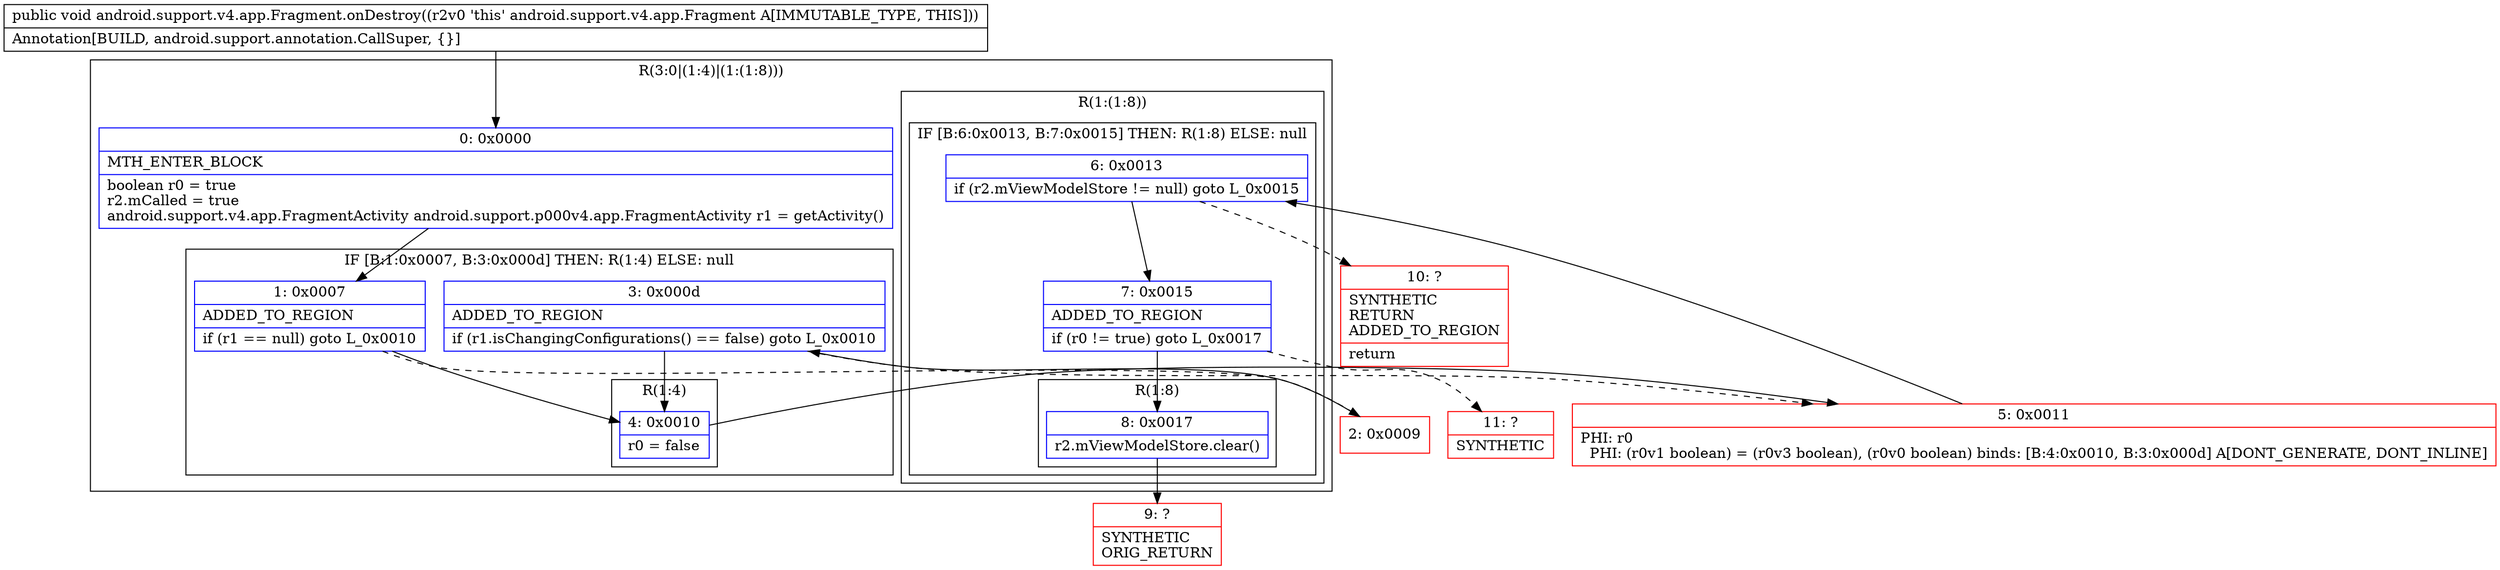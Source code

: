 digraph "CFG forandroid.support.v4.app.Fragment.onDestroy()V" {
subgraph cluster_Region_804003710 {
label = "R(3:0|(1:4)|(1:(1:8)))";
node [shape=record,color=blue];
Node_0 [shape=record,label="{0\:\ 0x0000|MTH_ENTER_BLOCK\l|boolean r0 = true\lr2.mCalled = true\landroid.support.v4.app.FragmentActivity android.support.p000v4.app.FragmentActivity r1 = getActivity()\l}"];
subgraph cluster_IfRegion_1796795988 {
label = "IF [B:1:0x0007, B:3:0x000d] THEN: R(1:4) ELSE: null";
node [shape=record,color=blue];
Node_1 [shape=record,label="{1\:\ 0x0007|ADDED_TO_REGION\l|if (r1 == null) goto L_0x0010\l}"];
Node_3 [shape=record,label="{3\:\ 0x000d|ADDED_TO_REGION\l|if (r1.isChangingConfigurations() == false) goto L_0x0010\l}"];
subgraph cluster_Region_1032706160 {
label = "R(1:4)";
node [shape=record,color=blue];
Node_4 [shape=record,label="{4\:\ 0x0010|r0 = false\l}"];
}
}
subgraph cluster_Region_613692706 {
label = "R(1:(1:8))";
node [shape=record,color=blue];
subgraph cluster_IfRegion_565257166 {
label = "IF [B:6:0x0013, B:7:0x0015] THEN: R(1:8) ELSE: null";
node [shape=record,color=blue];
Node_6 [shape=record,label="{6\:\ 0x0013|if (r2.mViewModelStore != null) goto L_0x0015\l}"];
Node_7 [shape=record,label="{7\:\ 0x0015|ADDED_TO_REGION\l|if (r0 != true) goto L_0x0017\l}"];
subgraph cluster_Region_576840815 {
label = "R(1:8)";
node [shape=record,color=blue];
Node_8 [shape=record,label="{8\:\ 0x0017|r2.mViewModelStore.clear()\l}"];
}
}
}
}
Node_2 [shape=record,color=red,label="{2\:\ 0x0009}"];
Node_5 [shape=record,color=red,label="{5\:\ 0x0011|PHI: r0 \l  PHI: (r0v1 boolean) = (r0v3 boolean), (r0v0 boolean) binds: [B:4:0x0010, B:3:0x000d] A[DONT_GENERATE, DONT_INLINE]\l}"];
Node_9 [shape=record,color=red,label="{9\:\ ?|SYNTHETIC\lORIG_RETURN\l}"];
Node_10 [shape=record,color=red,label="{10\:\ ?|SYNTHETIC\lRETURN\lADDED_TO_REGION\l|return\l}"];
Node_11 [shape=record,color=red,label="{11\:\ ?|SYNTHETIC\l}"];
MethodNode[shape=record,label="{public void android.support.v4.app.Fragment.onDestroy((r2v0 'this' android.support.v4.app.Fragment A[IMMUTABLE_TYPE, THIS]))  | Annotation[BUILD, android.support.annotation.CallSuper, \{\}]\l}"];
MethodNode -> Node_0;
Node_0 -> Node_1;
Node_1 -> Node_2[style=dashed];
Node_1 -> Node_4;
Node_3 -> Node_4;
Node_3 -> Node_5[style=dashed];
Node_4 -> Node_5;
Node_6 -> Node_7;
Node_6 -> Node_10[style=dashed];
Node_7 -> Node_8;
Node_7 -> Node_11[style=dashed];
Node_8 -> Node_9;
Node_2 -> Node_3;
Node_5 -> Node_6;
}

